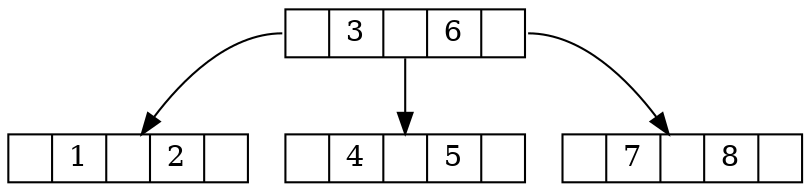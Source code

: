 digraph G
{
 node	[shape = record,height=.1];
node0[label="<r0>|<c1> 3|<r1>|<c2> 6|<r2>"];
node1[label="<r0>|<c1> 1|<r1>|<c2> 2|<r2>"];
node2[label="<r0>|<c1> 4|<r1>|<c2> 5|<r2>"];
node3[label="<r0>|<c1> 7|<r1>|<c2> 8|<r2>"];

"node0":r0 ->"node1"
"node0":r1 -> "node2"
"node0":r2 -> "node3"
}

